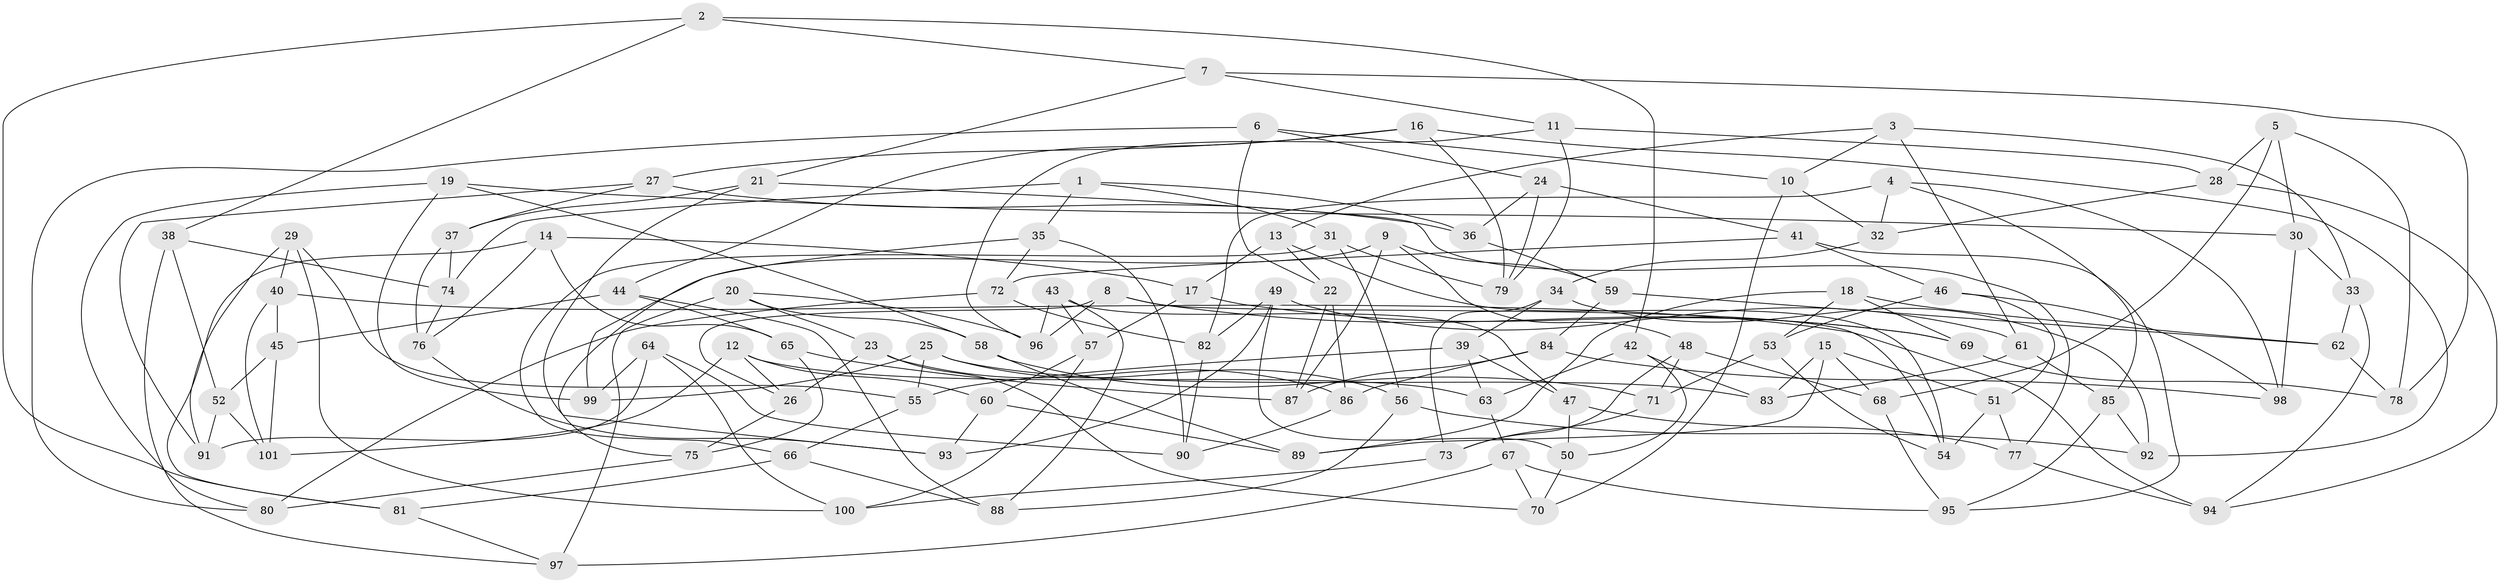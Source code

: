 // Generated by graph-tools (version 1.1) at 2025/38/03/09/25 02:38:13]
// undirected, 101 vertices, 202 edges
graph export_dot {
graph [start="1"]
  node [color=gray90,style=filled];
  1;
  2;
  3;
  4;
  5;
  6;
  7;
  8;
  9;
  10;
  11;
  12;
  13;
  14;
  15;
  16;
  17;
  18;
  19;
  20;
  21;
  22;
  23;
  24;
  25;
  26;
  27;
  28;
  29;
  30;
  31;
  32;
  33;
  34;
  35;
  36;
  37;
  38;
  39;
  40;
  41;
  42;
  43;
  44;
  45;
  46;
  47;
  48;
  49;
  50;
  51;
  52;
  53;
  54;
  55;
  56;
  57;
  58;
  59;
  60;
  61;
  62;
  63;
  64;
  65;
  66;
  67;
  68;
  69;
  70;
  71;
  72;
  73;
  74;
  75;
  76;
  77;
  78;
  79;
  80;
  81;
  82;
  83;
  84;
  85;
  86;
  87;
  88;
  89;
  90;
  91;
  92;
  93;
  94;
  95;
  96;
  97;
  98;
  99;
  100;
  101;
  1 -- 31;
  1 -- 35;
  1 -- 36;
  1 -- 74;
  2 -- 81;
  2 -- 7;
  2 -- 42;
  2 -- 38;
  3 -- 33;
  3 -- 61;
  3 -- 10;
  3 -- 13;
  4 -- 82;
  4 -- 32;
  4 -- 98;
  4 -- 85;
  5 -- 28;
  5 -- 30;
  5 -- 68;
  5 -- 78;
  6 -- 22;
  6 -- 10;
  6 -- 24;
  6 -- 80;
  7 -- 21;
  7 -- 11;
  7 -- 78;
  8 -- 69;
  8 -- 54;
  8 -- 96;
  8 -- 26;
  9 -- 87;
  9 -- 48;
  9 -- 75;
  9 -- 59;
  10 -- 32;
  10 -- 70;
  11 -- 28;
  11 -- 96;
  11 -- 79;
  12 -- 26;
  12 -- 63;
  12 -- 101;
  12 -- 60;
  13 -- 17;
  13 -- 54;
  13 -- 22;
  14 -- 76;
  14 -- 81;
  14 -- 17;
  14 -- 65;
  15 -- 83;
  15 -- 89;
  15 -- 51;
  15 -- 68;
  16 -- 79;
  16 -- 92;
  16 -- 44;
  16 -- 27;
  17 -- 69;
  17 -- 57;
  18 -- 89;
  18 -- 53;
  18 -- 62;
  18 -- 69;
  19 -- 80;
  19 -- 30;
  19 -- 58;
  19 -- 99;
  20 -- 97;
  20 -- 58;
  20 -- 23;
  20 -- 96;
  21 -- 77;
  21 -- 37;
  21 -- 93;
  22 -- 87;
  22 -- 86;
  23 -- 86;
  23 -- 26;
  23 -- 70;
  24 -- 79;
  24 -- 36;
  24 -- 41;
  25 -- 83;
  25 -- 99;
  25 -- 56;
  25 -- 55;
  26 -- 75;
  27 -- 37;
  27 -- 36;
  27 -- 91;
  28 -- 32;
  28 -- 94;
  29 -- 55;
  29 -- 91;
  29 -- 40;
  29 -- 100;
  30 -- 33;
  30 -- 98;
  31 -- 56;
  31 -- 66;
  31 -- 79;
  32 -- 34;
  33 -- 94;
  33 -- 62;
  34 -- 92;
  34 -- 73;
  34 -- 39;
  35 -- 90;
  35 -- 99;
  35 -- 72;
  36 -- 59;
  37 -- 76;
  37 -- 74;
  38 -- 74;
  38 -- 52;
  38 -- 97;
  39 -- 63;
  39 -- 55;
  39 -- 47;
  40 -- 94;
  40 -- 101;
  40 -- 45;
  41 -- 72;
  41 -- 95;
  41 -- 46;
  42 -- 83;
  42 -- 50;
  42 -- 63;
  43 -- 47;
  43 -- 57;
  43 -- 96;
  43 -- 88;
  44 -- 65;
  44 -- 88;
  44 -- 45;
  45 -- 101;
  45 -- 52;
  46 -- 98;
  46 -- 53;
  46 -- 51;
  47 -- 77;
  47 -- 50;
  48 -- 73;
  48 -- 68;
  48 -- 71;
  49 -- 82;
  49 -- 93;
  49 -- 50;
  49 -- 61;
  50 -- 70;
  51 -- 77;
  51 -- 54;
  52 -- 101;
  52 -- 91;
  53 -- 71;
  53 -- 54;
  55 -- 66;
  56 -- 92;
  56 -- 88;
  57 -- 60;
  57 -- 100;
  58 -- 71;
  58 -- 89;
  59 -- 84;
  59 -- 62;
  60 -- 89;
  60 -- 93;
  61 -- 85;
  61 -- 83;
  62 -- 78;
  63 -- 67;
  64 -- 99;
  64 -- 90;
  64 -- 100;
  64 -- 91;
  65 -- 87;
  65 -- 75;
  66 -- 88;
  66 -- 81;
  67 -- 97;
  67 -- 95;
  67 -- 70;
  68 -- 95;
  69 -- 78;
  71 -- 73;
  72 -- 80;
  72 -- 82;
  73 -- 100;
  74 -- 76;
  75 -- 80;
  76 -- 93;
  77 -- 94;
  81 -- 97;
  82 -- 90;
  84 -- 87;
  84 -- 86;
  84 -- 98;
  85 -- 95;
  85 -- 92;
  86 -- 90;
}
